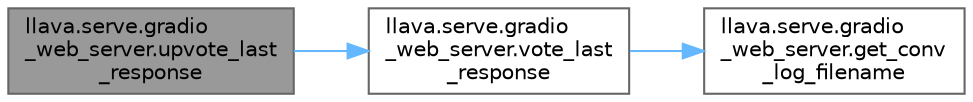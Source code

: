 digraph "llava.serve.gradio_web_server.upvote_last_response"
{
 // LATEX_PDF_SIZE
  bgcolor="transparent";
  edge [fontname=Helvetica,fontsize=10,labelfontname=Helvetica,labelfontsize=10];
  node [fontname=Helvetica,fontsize=10,shape=box,height=0.2,width=0.4];
  rankdir="LR";
  Node1 [id="Node000001",label="llava.serve.gradio\l_web_server.upvote_last\l_response",height=0.2,width=0.4,color="gray40", fillcolor="grey60", style="filled", fontcolor="black",tooltip=" "];
  Node1 -> Node2 [id="edge1_Node000001_Node000002",color="steelblue1",style="solid",tooltip=" "];
  Node2 [id="Node000002",label="llava.serve.gradio\l_web_server.vote_last\l_response",height=0.2,width=0.4,color="grey40", fillcolor="white", style="filled",URL="$namespacellava_1_1serve_1_1gradio__web__server.html#a859a9f172b39a6097a21be093e3d5550",tooltip=" "];
  Node2 -> Node3 [id="edge2_Node000002_Node000003",color="steelblue1",style="solid",tooltip=" "];
  Node3 [id="Node000003",label="llava.serve.gradio\l_web_server.get_conv\l_log_filename",height=0.2,width=0.4,color="grey40", fillcolor="white", style="filled",URL="$namespacellava_1_1serve_1_1gradio__web__server.html#a051e70056bbe57dbbbf2f75acd022f04",tooltip=" "];
}
